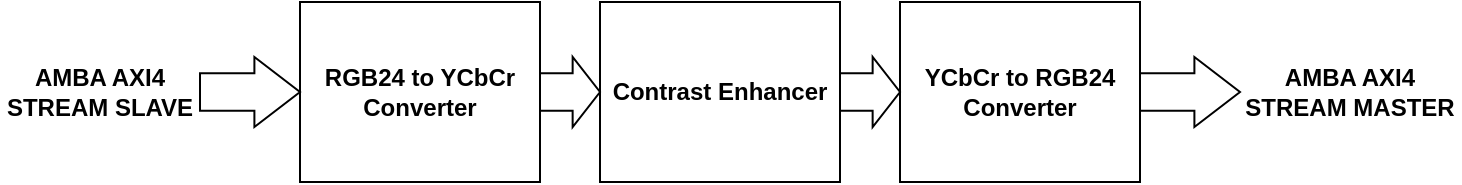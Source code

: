 <mxfile version="15.5.0" type="github" pages="4">
  <diagram id="62W4XJTX_VT2LggmOyYF" name="System Overview">
    <mxGraphModel dx="1732" dy="976" grid="1" gridSize="10" guides="1" tooltips="1" connect="1" arrows="1" fold="1" page="1" pageScale="1" pageWidth="827" pageHeight="1169" math="0" shadow="0">
      <root>
        <mxCell id="0" />
        <mxCell id="1" parent="0" />
        <mxCell id="_eUac5zgVEyXwvHSKixd-1" value="RGB24 to YCbCr&lt;br&gt;Converter" style="rounded=0;whiteSpace=wrap;html=1;fontStyle=1" parent="1" vertex="1">
          <mxGeometry x="180" y="370" width="120" height="90" as="geometry" />
        </mxCell>
        <mxCell id="_eUac5zgVEyXwvHSKixd-2" value="YCbCr to RGB24&lt;br&gt;Converter" style="rounded=0;whiteSpace=wrap;html=1;fontStyle=1" parent="1" vertex="1">
          <mxGeometry x="480" y="370" width="120" height="90" as="geometry" />
        </mxCell>
        <mxCell id="_eUac5zgVEyXwvHSKixd-3" value="Contrast Enhancer" style="rounded=0;whiteSpace=wrap;html=1;fontStyle=1" parent="1" vertex="1">
          <mxGeometry x="330" y="370" width="120" height="90" as="geometry" />
        </mxCell>
        <mxCell id="_eUac5zgVEyXwvHSKixd-5" value="" style="shape=singleArrow;whiteSpace=wrap;html=1;arrowWidth=0.533;arrowSize=0.456;" parent="1" vertex="1">
          <mxGeometry x="130" y="397.5" width="50" height="35" as="geometry" />
        </mxCell>
        <mxCell id="_eUac5zgVEyXwvHSKixd-7" value="" style="shape=singleArrow;whiteSpace=wrap;html=1;arrowWidth=0.533;arrowSize=0.456;" parent="1" vertex="1">
          <mxGeometry x="600" y="397.5" width="50" height="35" as="geometry" />
        </mxCell>
        <mxCell id="_eUac5zgVEyXwvHSKixd-8" value="" style="shape=singleArrow;whiteSpace=wrap;html=1;arrowWidth=0.533;arrowSize=0.456;" parent="1" vertex="1">
          <mxGeometry x="300" y="397.5" width="30" height="35" as="geometry" />
        </mxCell>
        <mxCell id="_eUac5zgVEyXwvHSKixd-9" value="" style="shape=singleArrow;whiteSpace=wrap;html=1;arrowWidth=0.533;arrowSize=0.456;" parent="1" vertex="1">
          <mxGeometry x="450" y="397.5" width="30" height="35" as="geometry" />
        </mxCell>
        <mxCell id="_eUac5zgVEyXwvHSKixd-10" value="AMBA AXI4&lt;br&gt;STREAM SLAVE" style="text;html=1;strokeColor=none;fillColor=none;align=center;verticalAlign=middle;whiteSpace=wrap;rounded=0;fontStyle=1" parent="1" vertex="1">
          <mxGeometry x="30" y="400" width="100" height="30" as="geometry" />
        </mxCell>
        <mxCell id="_eUac5zgVEyXwvHSKixd-11" value="AMBA AXI4&lt;br&gt;STREAM MASTER" style="text;html=1;strokeColor=none;fillColor=none;align=center;verticalAlign=middle;whiteSpace=wrap;rounded=0;fontStyle=1" parent="1" vertex="1">
          <mxGeometry x="650" y="400" width="110" height="30" as="geometry" />
        </mxCell>
      </root>
    </mxGraphModel>
  </diagram>
  <diagram id="2MRhwaW7Qucn92WVC5zs" name="RGB tp YCbCr Converter">
    <mxGraphModel dx="2559" dy="976" grid="1" gridSize="10" guides="1" tooltips="1" connect="1" arrows="1" fold="1" page="1" pageScale="1" pageWidth="827" pageHeight="1169" math="0" shadow="0">
      <root>
        <mxCell id="OV7oBd3ReCpXOeC64sAB-0" />
        <mxCell id="OV7oBd3ReCpXOeC64sAB-1" parent="OV7oBd3ReCpXOeC64sAB-0" />
        <mxCell id="OV7oBd3ReCpXOeC64sAB-58" value="" style="rounded=0;whiteSpace=wrap;html=1;fillColor=#FFFFFF;" parent="OV7oBd3ReCpXOeC64sAB-1" vertex="1">
          <mxGeometry x="460" y="50" width="200" height="720" as="geometry" />
        </mxCell>
        <mxCell id="OV7oBd3ReCpXOeC64sAB-57" value="" style="rounded=0;whiteSpace=wrap;html=1;fillColor=#FFFFFF;" parent="OV7oBd3ReCpXOeC64sAB-1" vertex="1">
          <mxGeometry x="240" y="50" width="220" height="720" as="geometry" />
        </mxCell>
        <mxCell id="OV7oBd3ReCpXOeC64sAB-56" value="" style="rounded=0;whiteSpace=wrap;html=1;fillColor=#FFFFFF;" parent="OV7oBd3ReCpXOeC64sAB-1" vertex="1">
          <mxGeometry x="-10" y="50" width="250" height="720" as="geometry" />
        </mxCell>
        <mxCell id="OV7oBd3ReCpXOeC64sAB-29" style="edgeStyle=orthogonalEdgeStyle;shape=flexArrow;rounded=0;orthogonalLoop=1;jettySize=auto;html=1;exitX=1;exitY=0.5;exitDx=0;exitDy=0;entryX=0.5;entryY=0;entryDx=0;entryDy=0;fillColor=default;" parent="OV7oBd3ReCpXOeC64sAB-1" source="exX1HpsoAYPAiWp6pFQq-0" target="OV7oBd3ReCpXOeC64sAB-28" edge="1">
          <mxGeometry relative="1" as="geometry" />
        </mxCell>
        <mxCell id="exX1HpsoAYPAiWp6pFQq-4" style="edgeStyle=orthogonalEdgeStyle;shape=flexArrow;rounded=0;orthogonalLoop=1;jettySize=auto;html=1;exitX=1;exitY=0.5;exitDx=0;exitDy=0;entryX=0;entryY=0.5;entryDx=0;entryDy=0;" edge="1" parent="OV7oBd3ReCpXOeC64sAB-1" source="OV7oBd3ReCpXOeC64sAB-4" target="exX1HpsoAYPAiWp6pFQq-0">
          <mxGeometry relative="1" as="geometry" />
        </mxCell>
        <mxCell id="OV7oBd3ReCpXOeC64sAB-4" value="X" style="ellipse;whiteSpace=wrap;html=1;aspect=fixed;fontStyle=1" parent="OV7oBd3ReCpXOeC64sAB-1" vertex="1">
          <mxGeometry x="150" y="290" width="40" height="40" as="geometry" />
        </mxCell>
        <mxCell id="OV7oBd3ReCpXOeC64sAB-27" style="edgeStyle=orthogonalEdgeStyle;shape=flexArrow;rounded=0;orthogonalLoop=1;jettySize=auto;html=1;exitX=1;exitY=0.5;exitDx=0;exitDy=0;entryX=0.5;entryY=0;entryDx=0;entryDy=0;fillColor=default;" parent="OV7oBd3ReCpXOeC64sAB-1" source="exX1HpsoAYPAiWp6pFQq-1" target="OV7oBd3ReCpXOeC64sAB-26" edge="1">
          <mxGeometry relative="1" as="geometry" />
        </mxCell>
        <mxCell id="exX1HpsoAYPAiWp6pFQq-5" style="edgeStyle=orthogonalEdgeStyle;shape=flexArrow;rounded=0;orthogonalLoop=1;jettySize=auto;html=1;exitX=1;exitY=0.5;exitDx=0;exitDy=0;entryX=0;entryY=0.5;entryDx=0;entryDy=0;" edge="1" parent="OV7oBd3ReCpXOeC64sAB-1" source="OV7oBd3ReCpXOeC64sAB-5" target="exX1HpsoAYPAiWp6pFQq-1">
          <mxGeometry relative="1" as="geometry" />
        </mxCell>
        <mxCell id="OV7oBd3ReCpXOeC64sAB-5" value="X" style="ellipse;whiteSpace=wrap;html=1;aspect=fixed;fontStyle=1" parent="OV7oBd3ReCpXOeC64sAB-1" vertex="1">
          <mxGeometry x="150" y="100" width="40" height="40" as="geometry" />
        </mxCell>
        <mxCell id="OV7oBd3ReCpXOeC64sAB-31" style="edgeStyle=orthogonalEdgeStyle;shape=flexArrow;rounded=0;orthogonalLoop=1;jettySize=auto;html=1;exitX=1;exitY=0.5;exitDx=0;exitDy=0;entryX=0.5;entryY=0;entryDx=0;entryDy=0;fillColor=default;" parent="OV7oBd3ReCpXOeC64sAB-1" source="exX1HpsoAYPAiWp6pFQq-2" target="OV7oBd3ReCpXOeC64sAB-30" edge="1">
          <mxGeometry relative="1" as="geometry" />
        </mxCell>
        <mxCell id="exX1HpsoAYPAiWp6pFQq-3" style="edgeStyle=orthogonalEdgeStyle;rounded=0;orthogonalLoop=1;jettySize=auto;html=1;exitX=1;exitY=0.5;exitDx=0;exitDy=0;entryX=0;entryY=0.5;entryDx=0;entryDy=0;shape=flexArrow;" edge="1" parent="OV7oBd3ReCpXOeC64sAB-1" source="OV7oBd3ReCpXOeC64sAB-6" target="exX1HpsoAYPAiWp6pFQq-2">
          <mxGeometry relative="1" as="geometry" />
        </mxCell>
        <mxCell id="OV7oBd3ReCpXOeC64sAB-6" value="X" style="ellipse;whiteSpace=wrap;html=1;aspect=fixed;fontStyle=1" parent="OV7oBd3ReCpXOeC64sAB-1" vertex="1">
          <mxGeometry x="150" y="550" width="40" height="40" as="geometry" />
        </mxCell>
        <mxCell id="OV7oBd3ReCpXOeC64sAB-14" style="edgeStyle=orthogonalEdgeStyle;rounded=0;orthogonalLoop=1;jettySize=auto;html=1;exitX=0.5;exitY=0;exitDx=0;exitDy=0;entryX=0.5;entryY=1;entryDx=0;entryDy=0;shape=flexArrow;" parent="OV7oBd3ReCpXOeC64sAB-1" source="OV7oBd3ReCpXOeC64sAB-8" target="OV7oBd3ReCpXOeC64sAB-6" edge="1">
          <mxGeometry relative="1" as="geometry">
            <Array as="points">
              <mxPoint x="35" y="630" />
              <mxPoint x="170" y="630" />
            </Array>
          </mxGeometry>
        </mxCell>
        <mxCell id="OV7oBd3ReCpXOeC64sAB-21" style="edgeStyle=orthogonalEdgeStyle;shape=flexArrow;rounded=0;orthogonalLoop=1;jettySize=auto;html=1;exitX=1;exitY=0.5;exitDx=0;exitDy=0;entryX=0;entryY=0.5;entryDx=0;entryDy=0;" parent="OV7oBd3ReCpXOeC64sAB-1" source="OV7oBd3ReCpXOeC64sAB-20" target="OV7oBd3ReCpXOeC64sAB-5" edge="1">
          <mxGeometry relative="1" as="geometry" />
        </mxCell>
        <mxCell id="OV7oBd3ReCpXOeC64sAB-20" value="ROM" style="rounded=0;whiteSpace=wrap;html=1;fillColor=#FFFFFF;fontStyle=1" parent="OV7oBd3ReCpXOeC64sAB-1" vertex="1">
          <mxGeometry x="70" y="100" width="50" height="40" as="geometry" />
        </mxCell>
        <mxCell id="OV7oBd3ReCpXOeC64sAB-23" style="edgeStyle=orthogonalEdgeStyle;shape=flexArrow;rounded=0;orthogonalLoop=1;jettySize=auto;html=1;exitX=1;exitY=0.5;exitDx=0;exitDy=0;entryX=0;entryY=0.5;entryDx=0;entryDy=0;" parent="OV7oBd3ReCpXOeC64sAB-1" source="OV7oBd3ReCpXOeC64sAB-22" target="OV7oBd3ReCpXOeC64sAB-4" edge="1">
          <mxGeometry relative="1" as="geometry" />
        </mxCell>
        <mxCell id="OV7oBd3ReCpXOeC64sAB-22" value="ROM" style="rounded=0;whiteSpace=wrap;html=1;fillColor=#FFFFFF;fontStyle=1" parent="OV7oBd3ReCpXOeC64sAB-1" vertex="1">
          <mxGeometry x="70" y="290" width="50" height="40" as="geometry" />
        </mxCell>
        <mxCell id="OV7oBd3ReCpXOeC64sAB-25" style="edgeStyle=orthogonalEdgeStyle;shape=flexArrow;rounded=0;orthogonalLoop=1;jettySize=auto;html=1;exitX=1;exitY=0.5;exitDx=0;exitDy=0;entryX=0;entryY=0.5;entryDx=0;entryDy=0;" parent="OV7oBd3ReCpXOeC64sAB-1" source="OV7oBd3ReCpXOeC64sAB-24" target="OV7oBd3ReCpXOeC64sAB-6" edge="1">
          <mxGeometry relative="1" as="geometry" />
        </mxCell>
        <mxCell id="OV7oBd3ReCpXOeC64sAB-24" value="ROM" style="rounded=0;whiteSpace=wrap;html=1;fillColor=#FFFFFF;fontStyle=1" parent="OV7oBd3ReCpXOeC64sAB-1" vertex="1">
          <mxGeometry x="70" y="550" width="50" height="40" as="geometry" />
        </mxCell>
        <mxCell id="OV7oBd3ReCpXOeC64sAB-33" style="edgeStyle=orthogonalEdgeStyle;shape=flexArrow;rounded=0;orthogonalLoop=1;jettySize=auto;html=1;exitX=1;exitY=0.5;exitDx=0;exitDy=0;entryX=0;entryY=0.5;entryDx=0;entryDy=0;fillColor=default;" parent="OV7oBd3ReCpXOeC64sAB-1" source="OV7oBd3ReCpXOeC64sAB-26" target="OV7oBd3ReCpXOeC64sAB-32" edge="1">
          <mxGeometry relative="1" as="geometry" />
        </mxCell>
        <mxCell id="OV7oBd3ReCpXOeC64sAB-26" value="+" style="ellipse;whiteSpace=wrap;html=1;aspect=fixed;fontStyle=1" parent="OV7oBd3ReCpXOeC64sAB-1" vertex="1">
          <mxGeometry x="360" y="160" width="40" height="40" as="geometry" />
        </mxCell>
        <mxCell id="OV7oBd3ReCpXOeC64sAB-35" style="edgeStyle=orthogonalEdgeStyle;shape=flexArrow;rounded=0;orthogonalLoop=1;jettySize=auto;html=1;exitX=1;exitY=0.5;exitDx=0;exitDy=0;entryX=0;entryY=0.5;entryDx=0;entryDy=0;fillColor=default;" parent="OV7oBd3ReCpXOeC64sAB-1" source="OV7oBd3ReCpXOeC64sAB-28" target="OV7oBd3ReCpXOeC64sAB-34" edge="1">
          <mxGeometry relative="1" as="geometry" />
        </mxCell>
        <mxCell id="OV7oBd3ReCpXOeC64sAB-28" value="+" style="ellipse;whiteSpace=wrap;html=1;aspect=fixed;fontStyle=1" parent="OV7oBd3ReCpXOeC64sAB-1" vertex="1">
          <mxGeometry x="360" y="350" width="40" height="40" as="geometry" />
        </mxCell>
        <mxCell id="OV7oBd3ReCpXOeC64sAB-37" style="edgeStyle=orthogonalEdgeStyle;shape=flexArrow;rounded=0;orthogonalLoop=1;jettySize=auto;html=1;exitX=1;exitY=0.5;exitDx=0;exitDy=0;entryX=0;entryY=0.5;entryDx=0;entryDy=0;fillColor=default;" parent="OV7oBd3ReCpXOeC64sAB-1" source="OV7oBd3ReCpXOeC64sAB-30" target="OV7oBd3ReCpXOeC64sAB-36" edge="1">
          <mxGeometry relative="1" as="geometry" />
        </mxCell>
        <mxCell id="OV7oBd3ReCpXOeC64sAB-30" value="+" style="ellipse;whiteSpace=wrap;html=1;aspect=fixed;fontStyle=1" parent="OV7oBd3ReCpXOeC64sAB-1" vertex="1">
          <mxGeometry x="360" y="610" width="40" height="40" as="geometry" />
        </mxCell>
        <mxCell id="OV7oBd3ReCpXOeC64sAB-59" style="edgeStyle=orthogonalEdgeStyle;shape=flexArrow;rounded=0;orthogonalLoop=1;jettySize=auto;html=1;exitX=1;exitY=0.5;exitDx=0;exitDy=0;fillColor=default;" parent="OV7oBd3ReCpXOeC64sAB-1" source="OV7oBd3ReCpXOeC64sAB-32" edge="1">
          <mxGeometry relative="1" as="geometry">
            <mxPoint x="700" y="180" as="targetPoint" />
          </mxGeometry>
        </mxCell>
        <mxCell id="OV7oBd3ReCpXOeC64sAB-32" value="FF" style="rounded=0;whiteSpace=wrap;html=1;fillColor=#FFFFFF;fontStyle=1" parent="OV7oBd3ReCpXOeC64sAB-1" vertex="1">
          <mxGeometry x="540" y="150" width="40" height="60" as="geometry" />
        </mxCell>
        <mxCell id="OV7oBd3ReCpXOeC64sAB-34" value="&lt;span&gt;FF&lt;/span&gt;" style="rounded=0;whiteSpace=wrap;html=1;fillColor=#FFFFFF;fontStyle=1" parent="OV7oBd3ReCpXOeC64sAB-1" vertex="1">
          <mxGeometry x="540" y="340" width="40" height="60" as="geometry" />
        </mxCell>
        <mxCell id="OV7oBd3ReCpXOeC64sAB-36" value="&lt;span&gt;FF&lt;/span&gt;" style="rounded=0;whiteSpace=wrap;html=1;fillColor=#FFFFFF;fontStyle=1" parent="OV7oBd3ReCpXOeC64sAB-1" vertex="1">
          <mxGeometry x="540" y="600" width="40" height="60" as="geometry" />
        </mxCell>
        <mxCell id="OV7oBd3ReCpXOeC64sAB-39" style="edgeStyle=orthogonalEdgeStyle;shape=flexArrow;rounded=0;orthogonalLoop=1;jettySize=auto;html=1;exitX=0.5;exitY=0;exitDx=0;exitDy=0;entryX=0.5;entryY=1;entryDx=0;entryDy=0;" parent="OV7oBd3ReCpXOeC64sAB-1" source="OV7oBd3ReCpXOeC64sAB-38" target="OV7oBd3ReCpXOeC64sAB-26" edge="1">
          <mxGeometry relative="1" as="geometry" />
        </mxCell>
        <mxCell id="OV7oBd3ReCpXOeC64sAB-38" value="" style="shape=trapezoid;perimeter=trapezoidPerimeter;whiteSpace=wrap;html=1;fixedSize=1;fillColor=#FFFFFF;rotation=90;" parent="OV7oBd3ReCpXOeC64sAB-1" vertex="1">
          <mxGeometry x="300" y="230" width="80" height="20" as="geometry" />
        </mxCell>
        <mxCell id="OV7oBd3ReCpXOeC64sAB-42" style="edgeStyle=orthogonalEdgeStyle;shape=flexArrow;rounded=0;orthogonalLoop=1;jettySize=auto;html=1;exitX=1;exitY=0.5;exitDx=0;exitDy=0;entryX=0.25;entryY=1;entryDx=0;entryDy=0;" parent="OV7oBd3ReCpXOeC64sAB-1" source="OV7oBd3ReCpXOeC64sAB-41" target="OV7oBd3ReCpXOeC64sAB-38" edge="1">
          <mxGeometry relative="1" as="geometry" />
        </mxCell>
        <mxCell id="OV7oBd3ReCpXOeC64sAB-41" value="0" style="rounded=0;whiteSpace=wrap;html=1;fillColor=#FFFFFF;fontStyle=1;strokeColor=none;" parent="OV7oBd3ReCpXOeC64sAB-1" vertex="1">
          <mxGeometry x="265" y="200" width="35" height="40" as="geometry" />
        </mxCell>
        <mxCell id="OV7oBd3ReCpXOeC64sAB-43" style="edgeStyle=orthogonalEdgeStyle;shape=flexArrow;rounded=0;orthogonalLoop=1;jettySize=auto;html=1;exitX=1;exitY=0.5;exitDx=0;exitDy=0;entryX=0.75;entryY=1;entryDx=0;entryDy=0;fillColor=default;" parent="OV7oBd3ReCpXOeC64sAB-1" source="OV7oBd3ReCpXOeC64sAB-26" target="OV7oBd3ReCpXOeC64sAB-38" edge="1">
          <mxGeometry relative="1" as="geometry">
            <Array as="points">
              <mxPoint x="420" y="180" />
              <mxPoint x="420" y="290" />
              <mxPoint x="290" y="290" />
              <mxPoint x="290" y="260" />
            </Array>
          </mxGeometry>
        </mxCell>
        <mxCell id="OV7oBd3ReCpXOeC64sAB-49" style="edgeStyle=orthogonalEdgeStyle;shape=flexArrow;rounded=0;orthogonalLoop=1;jettySize=auto;html=1;exitX=0.5;exitY=0;exitDx=0;exitDy=0;entryX=0.5;entryY=1;entryDx=0;entryDy=0;fillColor=default;" parent="OV7oBd3ReCpXOeC64sAB-1" source="OV7oBd3ReCpXOeC64sAB-45" target="OV7oBd3ReCpXOeC64sAB-28" edge="1">
          <mxGeometry relative="1" as="geometry" />
        </mxCell>
        <mxCell id="OV7oBd3ReCpXOeC64sAB-45" value="" style="shape=trapezoid;perimeter=trapezoidPerimeter;whiteSpace=wrap;html=1;fixedSize=1;fillColor=#FFFFFF;rotation=90;" parent="OV7oBd3ReCpXOeC64sAB-1" vertex="1">
          <mxGeometry x="300" y="420" width="80" height="20" as="geometry" />
        </mxCell>
        <mxCell id="OV7oBd3ReCpXOeC64sAB-46" style="edgeStyle=orthogonalEdgeStyle;shape=flexArrow;rounded=0;orthogonalLoop=1;jettySize=auto;html=1;exitX=1;exitY=0.5;exitDx=0;exitDy=0;entryX=0.25;entryY=1;entryDx=0;entryDy=0;" parent="OV7oBd3ReCpXOeC64sAB-1" source="OV7oBd3ReCpXOeC64sAB-47" target="OV7oBd3ReCpXOeC64sAB-45" edge="1">
          <mxGeometry relative="1" as="geometry" />
        </mxCell>
        <mxCell id="OV7oBd3ReCpXOeC64sAB-47" value="&lt;span&gt;128&lt;/span&gt;" style="rounded=0;whiteSpace=wrap;html=1;fillColor=#FFFFFF;fontStyle=1;strokeColor=none;" parent="OV7oBd3ReCpXOeC64sAB-1" vertex="1">
          <mxGeometry x="265" y="390" width="35" height="40" as="geometry" />
        </mxCell>
        <mxCell id="OV7oBd3ReCpXOeC64sAB-48" style="edgeStyle=orthogonalEdgeStyle;shape=flexArrow;rounded=0;orthogonalLoop=1;jettySize=auto;html=1;exitX=1;exitY=0.5;exitDx=0;exitDy=0;entryX=0.75;entryY=1;entryDx=0;entryDy=0;fillColor=default;" parent="OV7oBd3ReCpXOeC64sAB-1" target="OV7oBd3ReCpXOeC64sAB-45" edge="1">
          <mxGeometry relative="1" as="geometry">
            <mxPoint x="400.0" y="370" as="sourcePoint" />
            <Array as="points">
              <mxPoint x="420" y="370" />
              <mxPoint x="420" y="480" />
              <mxPoint x="290" y="480" />
              <mxPoint x="290" y="450" />
            </Array>
          </mxGeometry>
        </mxCell>
        <mxCell id="OV7oBd3ReCpXOeC64sAB-55" style="edgeStyle=orthogonalEdgeStyle;shape=flexArrow;rounded=0;orthogonalLoop=1;jettySize=auto;html=1;exitX=0.5;exitY=0;exitDx=0;exitDy=0;entryX=0.5;entryY=1;entryDx=0;entryDy=0;fillColor=default;" parent="OV7oBd3ReCpXOeC64sAB-1" source="OV7oBd3ReCpXOeC64sAB-51" target="OV7oBd3ReCpXOeC64sAB-30" edge="1">
          <mxGeometry relative="1" as="geometry" />
        </mxCell>
        <mxCell id="OV7oBd3ReCpXOeC64sAB-51" value="" style="shape=trapezoid;perimeter=trapezoidPerimeter;whiteSpace=wrap;html=1;fixedSize=1;fillColor=#FFFFFF;rotation=90;" parent="OV7oBd3ReCpXOeC64sAB-1" vertex="1">
          <mxGeometry x="300" y="680" width="80" height="20" as="geometry" />
        </mxCell>
        <mxCell id="OV7oBd3ReCpXOeC64sAB-52" style="edgeStyle=orthogonalEdgeStyle;shape=flexArrow;rounded=0;orthogonalLoop=1;jettySize=auto;html=1;exitX=1;exitY=0.5;exitDx=0;exitDy=0;entryX=0.25;entryY=1;entryDx=0;entryDy=0;" parent="OV7oBd3ReCpXOeC64sAB-1" source="OV7oBd3ReCpXOeC64sAB-53" target="OV7oBd3ReCpXOeC64sAB-51" edge="1">
          <mxGeometry relative="1" as="geometry" />
        </mxCell>
        <mxCell id="OV7oBd3ReCpXOeC64sAB-53" value="&lt;span&gt;128&lt;/span&gt;" style="rounded=0;whiteSpace=wrap;html=1;fillColor=#FFFFFF;fontStyle=1;strokeColor=none;" parent="OV7oBd3ReCpXOeC64sAB-1" vertex="1">
          <mxGeometry x="265" y="650" width="35" height="40" as="geometry" />
        </mxCell>
        <mxCell id="OV7oBd3ReCpXOeC64sAB-54" style="edgeStyle=orthogonalEdgeStyle;shape=flexArrow;rounded=0;orthogonalLoop=1;jettySize=auto;html=1;exitX=1;exitY=0.5;exitDx=0;exitDy=0;entryX=0.75;entryY=1;entryDx=0;entryDy=0;fillColor=default;" parent="OV7oBd3ReCpXOeC64sAB-1" target="OV7oBd3ReCpXOeC64sAB-51" edge="1">
          <mxGeometry relative="1" as="geometry">
            <mxPoint x="400.0" y="630" as="sourcePoint" />
            <Array as="points">
              <mxPoint x="420" y="630" />
              <mxPoint x="420" y="740" />
              <mxPoint x="290" y="740" />
              <mxPoint x="290" y="710" />
            </Array>
          </mxGeometry>
        </mxCell>
        <mxCell id="OV7oBd3ReCpXOeC64sAB-15" style="edgeStyle=orthogonalEdgeStyle;rounded=0;orthogonalLoop=1;jettySize=auto;html=1;exitX=0.5;exitY=0;exitDx=0;exitDy=0;entryX=0.5;entryY=1;entryDx=0;entryDy=0;shape=flexArrow;fillColor=default;" parent="OV7oBd3ReCpXOeC64sAB-1" source="OV7oBd3ReCpXOeC64sAB-8" target="OV7oBd3ReCpXOeC64sAB-4" edge="1">
          <mxGeometry relative="1" as="geometry">
            <Array as="points">
              <mxPoint x="35" y="370" />
              <mxPoint x="170" y="370" />
            </Array>
          </mxGeometry>
        </mxCell>
        <mxCell id="OV7oBd3ReCpXOeC64sAB-16" style="edgeStyle=orthogonalEdgeStyle;rounded=0;orthogonalLoop=1;jettySize=auto;html=1;exitX=0.5;exitY=0;exitDx=0;exitDy=0;entryX=0.5;entryY=1;entryDx=0;entryDy=0;shape=flexArrow;fillColor=default;" parent="OV7oBd3ReCpXOeC64sAB-1" source="OV7oBd3ReCpXOeC64sAB-8" target="OV7oBd3ReCpXOeC64sAB-5" edge="1">
          <mxGeometry relative="1" as="geometry">
            <Array as="points">
              <mxPoint x="35" y="180" />
              <mxPoint x="170" y="180" />
            </Array>
          </mxGeometry>
        </mxCell>
        <mxCell id="OV7oBd3ReCpXOeC64sAB-60" style="edgeStyle=orthogonalEdgeStyle;shape=flexArrow;rounded=0;orthogonalLoop=1;jettySize=auto;html=1;exitX=1;exitY=0.5;exitDx=0;exitDy=0;fillColor=default;" parent="OV7oBd3ReCpXOeC64sAB-1" edge="1">
          <mxGeometry relative="1" as="geometry">
            <mxPoint x="700" y="369.5" as="targetPoint" />
            <mxPoint x="580" y="369.5" as="sourcePoint" />
          </mxGeometry>
        </mxCell>
        <mxCell id="OV7oBd3ReCpXOeC64sAB-61" style="edgeStyle=orthogonalEdgeStyle;shape=flexArrow;rounded=0;orthogonalLoop=1;jettySize=auto;html=1;exitX=1;exitY=0.5;exitDx=0;exitDy=0;fillColor=default;" parent="OV7oBd3ReCpXOeC64sAB-1" edge="1">
          <mxGeometry relative="1" as="geometry">
            <mxPoint x="700" y="629.5" as="targetPoint" />
            <mxPoint x="580" y="629.5" as="sourcePoint" />
          </mxGeometry>
        </mxCell>
        <mxCell id="OV7oBd3ReCpXOeC64sAB-62" value="Stage 1&lt;br&gt;Multiplication" style="text;html=1;strokeColor=none;fillColor=none;align=center;verticalAlign=middle;whiteSpace=wrap;rounded=0;fontStyle=1" parent="OV7oBd3ReCpXOeC64sAB-1" vertex="1">
          <mxGeometry x="85" y="60" width="60" height="30" as="geometry" />
        </mxCell>
        <mxCell id="OV7oBd3ReCpXOeC64sAB-63" value="Stage 2&lt;br&gt;Accumulation" style="text;html=1;strokeColor=none;fillColor=none;align=center;verticalAlign=middle;whiteSpace=wrap;rounded=0;fontStyle=1" parent="OV7oBd3ReCpXOeC64sAB-1" vertex="1">
          <mxGeometry x="320" y="60" width="60" height="30" as="geometry" />
        </mxCell>
        <mxCell id="OV7oBd3ReCpXOeC64sAB-64" value="Stage 3&lt;br&gt;output register" style="text;html=1;strokeColor=none;fillColor=none;align=center;verticalAlign=middle;whiteSpace=wrap;rounded=0;fontStyle=1" parent="OV7oBd3ReCpXOeC64sAB-1" vertex="1">
          <mxGeometry x="510" y="60" width="100" height="30" as="geometry" />
        </mxCell>
        <mxCell id="OV7oBd3ReCpXOeC64sAB-65" value="" style="group;rotation=90;" parent="OV7oBd3ReCpXOeC64sAB-1" vertex="1" connectable="0">
          <mxGeometry x="-160" y="580" width="50" height="100" as="geometry" />
        </mxCell>
        <mxCell id="OV7oBd3ReCpXOeC64sAB-7" value="" style="rounded=0;whiteSpace=wrap;html=1;movable=1;resizable=1;rotatable=1;deletable=1;editable=1;connectable=1;rotation=90;" parent="OV7oBd3ReCpXOeC64sAB-65" vertex="1">
          <mxGeometry width="50" height="100" as="geometry" />
        </mxCell>
        <mxCell id="OV7oBd3ReCpXOeC64sAB-8" value="" style="rounded=0;whiteSpace=wrap;html=1;fillColor=#FF0000;movable=1;resizable=1;rotatable=1;deletable=1;editable=1;connectable=1;rotation=90;" parent="OV7oBd3ReCpXOeC64sAB-65" vertex="1">
          <mxGeometry x="40" y="40" width="50" height="20" as="geometry" />
        </mxCell>
        <mxCell id="OV7oBd3ReCpXOeC64sAB-9" value="" style="rounded=0;whiteSpace=wrap;html=1;fillColor=#08CC49;movable=1;resizable=1;rotatable=1;deletable=1;editable=1;connectable=1;rotation=90;" parent="OV7oBd3ReCpXOeC64sAB-65" vertex="1">
          <mxGeometry x="20" y="40" width="50" height="20" as="geometry" />
        </mxCell>
        <mxCell id="OV7oBd3ReCpXOeC64sAB-10" value="" style="rounded=0;whiteSpace=wrap;html=1;fillColor=#0000FF;movable=1;resizable=1;rotatable=1;deletable=1;editable=1;connectable=1;rotation=90;" parent="OV7oBd3ReCpXOeC64sAB-65" vertex="1">
          <mxGeometry y="40" width="50" height="20" as="geometry" />
        </mxCell>
        <mxCell id="OV7oBd3ReCpXOeC64sAB-11" value="" style="rounded=0;whiteSpace=wrap;html=1;fillColor=#FF0000;movable=1;resizable=1;rotatable=1;deletable=1;editable=1;connectable=1;rotation=90;" parent="OV7oBd3ReCpXOeC64sAB-65" vertex="1">
          <mxGeometry x="-20" y="40" width="50" height="20" as="geometry" />
        </mxCell>
        <mxCell id="OV7oBd3ReCpXOeC64sAB-12" value="" style="rounded=0;whiteSpace=wrap;html=1;fillColor=#08CC49;movable=1;resizable=1;rotatable=1;deletable=1;editable=1;connectable=1;rotation=90;" parent="OV7oBd3ReCpXOeC64sAB-65" vertex="1">
          <mxGeometry x="-40" y="40" width="50" height="20" as="geometry" />
        </mxCell>
        <mxCell id="OV7oBd3ReCpXOeC64sAB-66" value="Input Data" style="text;html=1;strokeColor=none;fillColor=none;align=center;verticalAlign=middle;whiteSpace=wrap;rounded=0;fontStyle=1" parent="OV7oBd3ReCpXOeC64sAB-1" vertex="1">
          <mxGeometry x="-165" y="555" width="60" height="30" as="geometry" />
        </mxCell>
        <mxCell id="OV7oBd3ReCpXOeC64sAB-67" value="Output&lt;br&gt;Data" style="text;html=1;strokeColor=none;fillColor=none;align=center;verticalAlign=middle;whiteSpace=wrap;rounded=0;fontStyle=1" parent="OV7oBd3ReCpXOeC64sAB-1" vertex="1">
          <mxGeometry x="700" y="90" width="60" height="30" as="geometry" />
        </mxCell>
        <mxCell id="OV7oBd3ReCpXOeC64sAB-68" value="Y" style="text;html=1;strokeColor=none;fillColor=none;align=center;verticalAlign=middle;whiteSpace=wrap;rounded=0;fontStyle=1" parent="OV7oBd3ReCpXOeC64sAB-1" vertex="1">
          <mxGeometry x="707" y="165" width="33" height="30" as="geometry" />
        </mxCell>
        <mxCell id="OV7oBd3ReCpXOeC64sAB-69" value="Cb" style="text;html=1;strokeColor=none;fillColor=none;align=center;verticalAlign=middle;whiteSpace=wrap;rounded=0;fontStyle=1" parent="OV7oBd3ReCpXOeC64sAB-1" vertex="1">
          <mxGeometry x="707" y="355" width="33" height="30" as="geometry" />
        </mxCell>
        <mxCell id="OV7oBd3ReCpXOeC64sAB-70" value="Cr" style="text;html=1;strokeColor=none;fillColor=none;align=center;verticalAlign=middle;whiteSpace=wrap;rounded=0;fontStyle=1" parent="OV7oBd3ReCpXOeC64sAB-1" vertex="1">
          <mxGeometry x="707" y="615" width="33" height="30" as="geometry" />
        </mxCell>
        <mxCell id="exX1HpsoAYPAiWp6pFQq-0" value="&lt;span&gt;FF&lt;/span&gt;" style="rounded=0;whiteSpace=wrap;html=1;fillColor=#FFFFFF;fontStyle=1" vertex="1" parent="OV7oBd3ReCpXOeC64sAB-1">
          <mxGeometry x="220" y="280" width="35" height="60" as="geometry" />
        </mxCell>
        <mxCell id="exX1HpsoAYPAiWp6pFQq-1" value="&lt;span&gt;FF&lt;/span&gt;" style="rounded=0;whiteSpace=wrap;html=1;fillColor=#FFFFFF;fontStyle=1" vertex="1" parent="OV7oBd3ReCpXOeC64sAB-1">
          <mxGeometry x="220" y="90" width="35" height="60" as="geometry" />
        </mxCell>
        <mxCell id="exX1HpsoAYPAiWp6pFQq-2" value="&lt;span&gt;FF&lt;/span&gt;" style="rounded=0;whiteSpace=wrap;html=1;fillColor=#FFFFFF;fontStyle=1" vertex="1" parent="OV7oBd3ReCpXOeC64sAB-1">
          <mxGeometry x="220" y="540" width="35" height="60" as="geometry" />
        </mxCell>
      </root>
    </mxGraphModel>
  </diagram>
  <diagram id="2TS_JyzDmBpRAPCjpPBp" name="Contrast Enhancer">
    <mxGraphModel dx="1194" dy="673" grid="1" gridSize="10" guides="1" tooltips="1" connect="1" arrows="1" fold="1" page="1" pageScale="1" pageWidth="827" pageHeight="1169" math="0" shadow="0">
      <root>
        <mxCell id="jssQyL1aiOnOmbMHSLf9-0" />
        <mxCell id="jssQyL1aiOnOmbMHSLf9-1" parent="jssQyL1aiOnOmbMHSLf9-0" />
        <mxCell id="jssQyL1aiOnOmbMHSLf9-16" value="" style="rounded=0;whiteSpace=wrap;html=1;" vertex="1" parent="jssQyL1aiOnOmbMHSLf9-1">
          <mxGeometry x="130" y="285" width="330" height="295" as="geometry" />
        </mxCell>
        <mxCell id="jssQyL1aiOnOmbMHSLf9-3" style="edgeStyle=orthogonalEdgeStyle;shape=flexArrow;rounded=0;orthogonalLoop=1;jettySize=auto;html=1;exitX=1;exitY=0.5;exitDx=0;exitDy=0;fillColor=default;" edge="1" parent="jssQyL1aiOnOmbMHSLf9-1" source="jssQyL1aiOnOmbMHSLf9-2">
          <mxGeometry relative="1" as="geometry">
            <mxPoint x="350" y="340.286" as="targetPoint" />
          </mxGeometry>
        </mxCell>
        <mxCell id="jssQyL1aiOnOmbMHSLf9-2" value="BLOCK&lt;br&gt;ROM" style="rounded=0;whiteSpace=wrap;html=1;" vertex="1" parent="jssQyL1aiOnOmbMHSLf9-1">
          <mxGeometry x="170" y="300" width="120" height="80" as="geometry" />
        </mxCell>
        <mxCell id="jssQyL1aiOnOmbMHSLf9-4" style="edgeStyle=orthogonalEdgeStyle;shape=flexArrow;rounded=0;orthogonalLoop=1;jettySize=auto;html=1;fillColor=default;" edge="1" parent="jssQyL1aiOnOmbMHSLf9-1">
          <mxGeometry relative="1" as="geometry">
            <mxPoint x="170" y="340" as="targetPoint" />
            <mxPoint x="110" y="340" as="sourcePoint" />
          </mxGeometry>
        </mxCell>
        <mxCell id="jssQyL1aiOnOmbMHSLf9-5" style="edgeStyle=orthogonalEdgeStyle;shape=flexArrow;rounded=0;orthogonalLoop=1;jettySize=auto;html=1;exitX=1;exitY=0.5;exitDx=0;exitDy=0;fillColor=default;" edge="1" parent="jssQyL1aiOnOmbMHSLf9-1" source="jssQyL1aiOnOmbMHSLf9-6">
          <mxGeometry relative="1" as="geometry">
            <mxPoint x="490" y="440.286" as="targetPoint" />
          </mxGeometry>
        </mxCell>
        <mxCell id="jssQyL1aiOnOmbMHSLf9-6" value="FF" style="rounded=0;whiteSpace=wrap;html=1;" vertex="1" parent="jssQyL1aiOnOmbMHSLf9-1">
          <mxGeometry x="350" y="410" width="40" height="60" as="geometry" />
        </mxCell>
        <mxCell id="jssQyL1aiOnOmbMHSLf9-7" style="edgeStyle=orthogonalEdgeStyle;shape=flexArrow;rounded=0;orthogonalLoop=1;jettySize=auto;html=1;fillColor=default;entryX=0;entryY=0.5;entryDx=0;entryDy=0;" edge="1" parent="jssQyL1aiOnOmbMHSLf9-1" target="jssQyL1aiOnOmbMHSLf9-6">
          <mxGeometry relative="1" as="geometry">
            <mxPoint x="310" y="440" as="targetPoint" />
            <mxPoint x="110" y="440" as="sourcePoint" />
          </mxGeometry>
        </mxCell>
        <mxCell id="jssQyL1aiOnOmbMHSLf9-8" style="edgeStyle=orthogonalEdgeStyle;shape=flexArrow;rounded=0;orthogonalLoop=1;jettySize=auto;html=1;exitX=1;exitY=0.5;exitDx=0;exitDy=0;fillColor=default;" edge="1" parent="jssQyL1aiOnOmbMHSLf9-1" source="jssQyL1aiOnOmbMHSLf9-9">
          <mxGeometry relative="1" as="geometry">
            <mxPoint x="490" y="540.286" as="targetPoint" />
          </mxGeometry>
        </mxCell>
        <mxCell id="jssQyL1aiOnOmbMHSLf9-9" value="FF" style="rounded=0;whiteSpace=wrap;html=1;" vertex="1" parent="jssQyL1aiOnOmbMHSLf9-1">
          <mxGeometry x="350" y="510" width="40" height="60" as="geometry" />
        </mxCell>
        <mxCell id="jssQyL1aiOnOmbMHSLf9-10" style="edgeStyle=orthogonalEdgeStyle;shape=flexArrow;rounded=0;orthogonalLoop=1;jettySize=auto;html=1;fillColor=default;entryX=0;entryY=0.5;entryDx=0;entryDy=0;" edge="1" parent="jssQyL1aiOnOmbMHSLf9-1" target="jssQyL1aiOnOmbMHSLf9-9">
          <mxGeometry relative="1" as="geometry">
            <mxPoint x="310" y="540" as="targetPoint" />
            <mxPoint x="110" y="540" as="sourcePoint" />
          </mxGeometry>
        </mxCell>
        <mxCell id="jssQyL1aiOnOmbMHSLf9-11" value="addr" style="text;html=1;strokeColor=none;fillColor=none;align=center;verticalAlign=middle;whiteSpace=wrap;rounded=0;" vertex="1" parent="jssQyL1aiOnOmbMHSLf9-1">
          <mxGeometry x="120" y="300" width="60" height="30" as="geometry" />
        </mxCell>
        <mxCell id="jssQyL1aiOnOmbMHSLf9-13" value="data out" style="text;html=1;strokeColor=none;fillColor=none;align=center;verticalAlign=middle;whiteSpace=wrap;rounded=0;" vertex="1" parent="jssQyL1aiOnOmbMHSLf9-1">
          <mxGeometry x="290" y="300" width="60" height="30" as="geometry" />
        </mxCell>
        <mxCell id="jssQyL1aiOnOmbMHSLf9-14" style="edgeStyle=orthogonalEdgeStyle;shape=flexArrow;rounded=0;orthogonalLoop=1;jettySize=auto;html=1;exitX=1;exitY=0.5;exitDx=0;exitDy=0;fillColor=default;" edge="1" parent="jssQyL1aiOnOmbMHSLf9-1" source="jssQyL1aiOnOmbMHSLf9-15">
          <mxGeometry relative="1" as="geometry">
            <mxPoint x="490" y="340.286" as="targetPoint" />
          </mxGeometry>
        </mxCell>
        <mxCell id="jssQyL1aiOnOmbMHSLf9-15" value="FF" style="rounded=0;whiteSpace=wrap;html=1;" vertex="1" parent="jssQyL1aiOnOmbMHSLf9-1">
          <mxGeometry x="350" y="310" width="40" height="60" as="geometry" />
        </mxCell>
        <mxCell id="Vm_zVBnC7V-oMDPBUOkE-0" value="Y" style="text;html=1;strokeColor=none;fillColor=none;align=center;verticalAlign=middle;whiteSpace=wrap;rounded=0;fontStyle=1" vertex="1" parent="jssQyL1aiOnOmbMHSLf9-1">
          <mxGeometry x="490" y="325" width="33" height="30" as="geometry" />
        </mxCell>
        <mxCell id="Vm_zVBnC7V-oMDPBUOkE-1" value="Cb" style="text;html=1;strokeColor=none;fillColor=none;align=center;verticalAlign=middle;whiteSpace=wrap;rounded=0;fontStyle=1" vertex="1" parent="jssQyL1aiOnOmbMHSLf9-1">
          <mxGeometry x="490" y="425" width="33" height="30" as="geometry" />
        </mxCell>
        <mxCell id="Vm_zVBnC7V-oMDPBUOkE-2" value="Cr" style="text;html=1;strokeColor=none;fillColor=none;align=center;verticalAlign=middle;whiteSpace=wrap;rounded=0;fontStyle=1" vertex="1" parent="jssQyL1aiOnOmbMHSLf9-1">
          <mxGeometry x="490" y="525" width="33" height="30" as="geometry" />
        </mxCell>
        <mxCell id="Vm_zVBnC7V-oMDPBUOkE-3" value="Y" style="text;html=1;strokeColor=none;fillColor=none;align=center;verticalAlign=middle;whiteSpace=wrap;rounded=0;fontStyle=1" vertex="1" parent="jssQyL1aiOnOmbMHSLf9-1">
          <mxGeometry x="70" y="325" width="33" height="30" as="geometry" />
        </mxCell>
        <mxCell id="Vm_zVBnC7V-oMDPBUOkE-4" value="Cb" style="text;html=1;strokeColor=none;fillColor=none;align=center;verticalAlign=middle;whiteSpace=wrap;rounded=0;fontStyle=1" vertex="1" parent="jssQyL1aiOnOmbMHSLf9-1">
          <mxGeometry x="70" y="425" width="33" height="30" as="geometry" />
        </mxCell>
        <mxCell id="Vm_zVBnC7V-oMDPBUOkE-5" value="Cr" style="text;html=1;strokeColor=none;fillColor=none;align=center;verticalAlign=middle;whiteSpace=wrap;rounded=0;fontStyle=1" vertex="1" parent="jssQyL1aiOnOmbMHSLf9-1">
          <mxGeometry x="70" y="525" width="33" height="30" as="geometry" />
        </mxCell>
      </root>
    </mxGraphModel>
  </diagram>
  <diagram id="e8Ai0m3_E3CvKk2sz4ID" name="YCbCr to RGB Converter">
    <mxGraphModel dx="1732" dy="976" grid="1" gridSize="10" guides="1" tooltips="1" connect="1" arrows="1" fold="1" page="1" pageScale="1" pageWidth="827" pageHeight="1169" math="0" shadow="0">
      <root>
        <mxCell id="Agx9gOYEIYwXAENaALaG-0" />
        <mxCell id="Agx9gOYEIYwXAENaALaG-1" parent="Agx9gOYEIYwXAENaALaG-0" />
        <mxCell id="hm9p5jVbVj66g7Z56Q35-44" style="edgeStyle=orthogonalEdgeStyle;shape=flexArrow;rounded=0;orthogonalLoop=1;jettySize=auto;html=1;exitX=1;exitY=0.5;exitDx=0;exitDy=0;entryX=0;entryY=0.5;entryDx=0;entryDy=0;fillColor=default;" edge="1" parent="Agx9gOYEIYwXAENaALaG-1" source="hm9p5jVbVj66g7Z56Q35-4" target="hm9p5jVbVj66g7Z56Q35-18">
          <mxGeometry relative="1" as="geometry" />
        </mxCell>
        <mxCell id="hm9p5jVbVj66g7Z56Q35-4" value="X" style="ellipse;whiteSpace=wrap;html=1;aspect=fixed;fontStyle=1" vertex="1" parent="Agx9gOYEIYwXAENaALaG-1">
          <mxGeometry x="350" y="300" width="40" height="40" as="geometry" />
        </mxCell>
        <mxCell id="hm9p5jVbVj66g7Z56Q35-5" style="edgeStyle=orthogonalEdgeStyle;shape=flexArrow;rounded=0;orthogonalLoop=1;jettySize=auto;html=1;exitX=1;exitY=0.5;exitDx=0;exitDy=0;entryX=0.5;entryY=0;entryDx=0;entryDy=0;fillColor=default;" edge="1" parent="Agx9gOYEIYwXAENaALaG-1" source="hm9p5jVbVj66g7Z56Q35-7" target="hm9p5jVbVj66g7Z56Q35-54">
          <mxGeometry relative="1" as="geometry">
            <mxPoint x="355" y="110" as="sourcePoint" />
            <mxPoint x="480" y="150" as="targetPoint" />
          </mxGeometry>
        </mxCell>
        <mxCell id="hm9p5jVbVj66g7Z56Q35-7" value="X" style="ellipse;whiteSpace=wrap;html=1;aspect=fixed;fontStyle=1" vertex="1" parent="Agx9gOYEIYwXAENaALaG-1">
          <mxGeometry x="350" y="180" width="40" height="40" as="geometry" />
        </mxCell>
        <mxCell id="hm9p5jVbVj66g7Z56Q35-11" style="edgeStyle=orthogonalEdgeStyle;shape=flexArrow;rounded=0;orthogonalLoop=1;jettySize=auto;html=1;exitX=1;exitY=0.5;exitDx=0;exitDy=0;entryX=0;entryY=0.5;entryDx=0;entryDy=0;" edge="1" parent="Agx9gOYEIYwXAENaALaG-1" source="hm9p5jVbVj66g7Z56Q35-12" target="hm9p5jVbVj66g7Z56Q35-7">
          <mxGeometry relative="1" as="geometry" />
        </mxCell>
        <mxCell id="hm9p5jVbVj66g7Z56Q35-12" value="ROM" style="rounded=0;whiteSpace=wrap;html=1;fillColor=#FFFFFF;fontStyle=1" vertex="1" parent="Agx9gOYEIYwXAENaALaG-1">
          <mxGeometry x="270" y="180" width="50" height="40" as="geometry" />
        </mxCell>
        <mxCell id="hm9p5jVbVj66g7Z56Q35-13" style="edgeStyle=orthogonalEdgeStyle;shape=flexArrow;rounded=0;orthogonalLoop=1;jettySize=auto;html=1;exitX=1;exitY=0.5;exitDx=0;exitDy=0;entryX=0;entryY=0.5;entryDx=0;entryDy=0;" edge="1" parent="Agx9gOYEIYwXAENaALaG-1" source="hm9p5jVbVj66g7Z56Q35-14" target="hm9p5jVbVj66g7Z56Q35-4">
          <mxGeometry relative="1" as="geometry" />
        </mxCell>
        <mxCell id="hm9p5jVbVj66g7Z56Q35-14" value="ROM" style="rounded=0;whiteSpace=wrap;html=1;fillColor=#FFFFFF;fontStyle=1" vertex="1" parent="Agx9gOYEIYwXAENaALaG-1">
          <mxGeometry x="270" y="300" width="50" height="40" as="geometry" />
        </mxCell>
        <mxCell id="hm9p5jVbVj66g7Z56Q35-43" style="edgeStyle=orthogonalEdgeStyle;shape=flexArrow;rounded=0;orthogonalLoop=1;jettySize=auto;html=1;exitX=0.5;exitY=1;exitDx=0;exitDy=0;entryX=0.5;entryY=0;entryDx=0;entryDy=0;fillColor=default;" edge="1" parent="Agx9gOYEIYwXAENaALaG-1" source="hm9p5jVbVj66g7Z56Q35-18" target="hm9p5jVbVj66g7Z56Q35-42">
          <mxGeometry relative="1" as="geometry" />
        </mxCell>
        <mxCell id="hm9p5jVbVj66g7Z56Q35-18" value="+" style="ellipse;whiteSpace=wrap;html=1;aspect=fixed;fontStyle=1" vertex="1" parent="Agx9gOYEIYwXAENaALaG-1">
          <mxGeometry x="460" y="300" width="40" height="40" as="geometry" />
        </mxCell>
        <mxCell id="hm9p5jVbVj66g7Z56Q35-53" style="edgeStyle=orthogonalEdgeStyle;shape=flexArrow;rounded=0;orthogonalLoop=1;jettySize=auto;html=1;exitX=0.5;exitY=1;exitDx=0;exitDy=0;entryX=0.5;entryY=0;entryDx=0;entryDy=0;fillColor=default;" edge="1" parent="Agx9gOYEIYwXAENaALaG-1" source="hm9p5jVbVj66g7Z56Q35-42" target="hm9p5jVbVj66g7Z56Q35-51">
          <mxGeometry relative="1" as="geometry" />
        </mxCell>
        <mxCell id="hm9p5jVbVj66g7Z56Q35-42" value="&lt;span&gt;FF&lt;/span&gt;" style="rounded=0;whiteSpace=wrap;html=1;fillColor=#FFFFFF;fontStyle=1" vertex="1" parent="Agx9gOYEIYwXAENaALaG-1">
          <mxGeometry x="447.5" y="380" width="65" height="30" as="geometry" />
        </mxCell>
        <mxCell id="hm9p5jVbVj66g7Z56Q35-46" style="edgeStyle=orthogonalEdgeStyle;shape=flexArrow;rounded=0;orthogonalLoop=1;jettySize=auto;html=1;exitX=1;exitY=0.5;exitDx=0;exitDy=0;entryX=0;entryY=0.5;entryDx=0;entryDy=0;fillColor=default;" edge="1" parent="Agx9gOYEIYwXAENaALaG-1" source="hm9p5jVbVj66g7Z56Q35-47" target="hm9p5jVbVj66g7Z56Q35-51">
          <mxGeometry relative="1" as="geometry" />
        </mxCell>
        <mxCell id="hm9p5jVbVj66g7Z56Q35-47" value="X" style="ellipse;whiteSpace=wrap;html=1;aspect=fixed;fontStyle=1" vertex="1" parent="Agx9gOYEIYwXAENaALaG-1">
          <mxGeometry x="350" y="450" width="40" height="40" as="geometry" />
        </mxCell>
        <mxCell id="hm9p5jVbVj66g7Z56Q35-48" style="edgeStyle=orthogonalEdgeStyle;shape=flexArrow;rounded=0;orthogonalLoop=1;jettySize=auto;html=1;exitX=1;exitY=0.5;exitDx=0;exitDy=0;entryX=0;entryY=0.5;entryDx=0;entryDy=0;" edge="1" parent="Agx9gOYEIYwXAENaALaG-1" source="hm9p5jVbVj66g7Z56Q35-49" target="hm9p5jVbVj66g7Z56Q35-47">
          <mxGeometry relative="1" as="geometry" />
        </mxCell>
        <mxCell id="hm9p5jVbVj66g7Z56Q35-49" value="ROM" style="rounded=0;whiteSpace=wrap;html=1;fillColor=#FFFFFF;fontStyle=1" vertex="1" parent="Agx9gOYEIYwXAENaALaG-1">
          <mxGeometry x="270" y="450" width="50" height="40" as="geometry" />
        </mxCell>
        <mxCell id="hm9p5jVbVj66g7Z56Q35-50" style="edgeStyle=orthogonalEdgeStyle;shape=flexArrow;rounded=0;orthogonalLoop=1;jettySize=auto;html=1;exitX=0.5;exitY=1;exitDx=0;exitDy=0;entryX=0.5;entryY=0;entryDx=0;entryDy=0;fillColor=default;" edge="1" parent="Agx9gOYEIYwXAENaALaG-1" source="hm9p5jVbVj66g7Z56Q35-51" target="hm9p5jVbVj66g7Z56Q35-52">
          <mxGeometry relative="1" as="geometry" />
        </mxCell>
        <mxCell id="hm9p5jVbVj66g7Z56Q35-51" value="+" style="ellipse;whiteSpace=wrap;html=1;aspect=fixed;fontStyle=1" vertex="1" parent="Agx9gOYEIYwXAENaALaG-1">
          <mxGeometry x="460" y="450" width="40" height="40" as="geometry" />
        </mxCell>
        <mxCell id="zEWSLa4BnYxG3SpautSB-7" style="edgeStyle=orthogonalEdgeStyle;shape=flexArrow;rounded=0;orthogonalLoop=1;jettySize=auto;html=1;exitX=0.5;exitY=1;exitDx=0;exitDy=0;entryX=0.5;entryY=1;entryDx=0;entryDy=0;fillColor=default;" edge="1" parent="Agx9gOYEIYwXAENaALaG-1" source="hm9p5jVbVj66g7Z56Q35-52" target="wzNyN2wo3w7Hj08cBfP4-6">
          <mxGeometry relative="1" as="geometry">
            <mxPoint x="535.0" y="580" as="targetPoint" />
          </mxGeometry>
        </mxCell>
        <mxCell id="hm9p5jVbVj66g7Z56Q35-52" value="&lt;span&gt;FF&lt;/span&gt;" style="rounded=0;whiteSpace=wrap;html=1;fillColor=#FFFFFF;fontStyle=1" vertex="1" parent="Agx9gOYEIYwXAENaALaG-1">
          <mxGeometry x="447.5" y="530" width="65" height="30" as="geometry" />
        </mxCell>
        <mxCell id="hm9p5jVbVj66g7Z56Q35-55" style="edgeStyle=orthogonalEdgeStyle;shape=flexArrow;rounded=0;orthogonalLoop=1;jettySize=auto;html=1;exitX=0.5;exitY=1;exitDx=0;exitDy=0;entryX=0.5;entryY=0;entryDx=0;entryDy=0;fillColor=default;" edge="1" parent="Agx9gOYEIYwXAENaALaG-1" source="hm9p5jVbVj66g7Z56Q35-54" target="hm9p5jVbVj66g7Z56Q35-18">
          <mxGeometry relative="1" as="geometry" />
        </mxCell>
        <mxCell id="hm9p5jVbVj66g7Z56Q35-54" value="&lt;span&gt;FF&lt;/span&gt;" style="rounded=0;whiteSpace=wrap;html=1;fillColor=#FFFFFF;fontStyle=1" vertex="1" parent="Agx9gOYEIYwXAENaALaG-1">
          <mxGeometry x="447.5" y="240" width="65" height="30" as="geometry" />
        </mxCell>
        <mxCell id="hm9p5jVbVj66g7Z56Q35-57" style="edgeStyle=orthogonalEdgeStyle;shape=flexArrow;rounded=0;orthogonalLoop=1;jettySize=auto;html=1;entryX=0.5;entryY=1;entryDx=0;entryDy=0;fillColor=default;" edge="1" parent="Agx9gOYEIYwXAENaALaG-1" target="hm9p5jVbVj66g7Z56Q35-7">
          <mxGeometry relative="1" as="geometry">
            <mxPoint x="150" y="255" as="sourcePoint" />
          </mxGeometry>
        </mxCell>
        <mxCell id="hm9p5jVbVj66g7Z56Q35-59" style="edgeStyle=orthogonalEdgeStyle;shape=flexArrow;rounded=0;orthogonalLoop=1;jettySize=auto;html=1;exitX=1;exitY=0.5;exitDx=0;exitDy=0;entryX=0.5;entryY=1;entryDx=0;entryDy=0;fillColor=default;" edge="1" parent="Agx9gOYEIYwXAENaALaG-1" source="hm9p5jVbVj66g7Z56Q35-58" target="hm9p5jVbVj66g7Z56Q35-4">
          <mxGeometry relative="1" as="geometry" />
        </mxCell>
        <mxCell id="hm9p5jVbVj66g7Z56Q35-58" value="FF" style="rounded=0;whiteSpace=wrap;html=1;fontStyle=1" vertex="1" parent="Agx9gOYEIYwXAENaALaG-1">
          <mxGeometry x="270" y="350" width="30" height="60" as="geometry" />
        </mxCell>
        <mxCell id="hm9p5jVbVj66g7Z56Q35-61" style="edgeStyle=orthogonalEdgeStyle;shape=flexArrow;rounded=0;orthogonalLoop=1;jettySize=auto;html=1;exitX=1;exitY=0.5;exitDx=0;exitDy=0;fillColor=default;" edge="1" parent="Agx9gOYEIYwXAENaALaG-1" source="hm9p5jVbVj66g7Z56Q35-60" target="hm9p5jVbVj66g7Z56Q35-47">
          <mxGeometry relative="1" as="geometry">
            <Array as="points">
              <mxPoint x="370" y="530" />
            </Array>
          </mxGeometry>
        </mxCell>
        <mxCell id="hm9p5jVbVj66g7Z56Q35-60" value="FF" style="rounded=0;whiteSpace=wrap;html=1;fontStyle=1" vertex="1" parent="Agx9gOYEIYwXAENaALaG-1">
          <mxGeometry x="270" y="500" width="30" height="60" as="geometry" />
        </mxCell>
        <mxCell id="hm9p5jVbVj66g7Z56Q35-62" value="FF" style="rounded=0;whiteSpace=wrap;html=1;fontStyle=1" vertex="1" parent="Agx9gOYEIYwXAENaALaG-1">
          <mxGeometry x="300" y="500" width="30" height="60" as="geometry" />
        </mxCell>
        <mxCell id="hm9p5jVbVj66g7Z56Q35-64" style="edgeStyle=orthogonalEdgeStyle;shape=flexArrow;rounded=0;orthogonalLoop=1;jettySize=auto;html=1;entryX=0;entryY=0.5;entryDx=0;entryDy=0;fillColor=default;exitX=1;exitY=0.5;exitDx=0;exitDy=0;" edge="1" parent="Agx9gOYEIYwXAENaALaG-1" source="hm9p5jVbVj66g7Z56Q35-67" target="hm9p5jVbVj66g7Z56Q35-58">
          <mxGeometry relative="1" as="geometry">
            <mxPoint x="170" y="380" as="sourcePoint" />
          </mxGeometry>
        </mxCell>
        <mxCell id="hm9p5jVbVj66g7Z56Q35-66" style="edgeStyle=orthogonalEdgeStyle;shape=flexArrow;rounded=0;orthogonalLoop=1;jettySize=auto;html=1;exitX=1;exitY=0.5;exitDx=0;exitDy=0;entryX=0;entryY=0.5;entryDx=0;entryDy=0;fillColor=default;" edge="1" parent="Agx9gOYEIYwXAENaALaG-1" source="hm9p5jVbVj66g7Z56Q35-68" target="hm9p5jVbVj66g7Z56Q35-60">
          <mxGeometry relative="1" as="geometry">
            <mxPoint x="170" y="530" as="sourcePoint" />
          </mxGeometry>
        </mxCell>
        <mxCell id="hm9p5jVbVj66g7Z56Q35-67" value="+" style="ellipse;whiteSpace=wrap;html=1;aspect=fixed;fontStyle=1" vertex="1" parent="Agx9gOYEIYwXAENaALaG-1">
          <mxGeometry x="190" y="360" width="40" height="40" as="geometry" />
        </mxCell>
        <mxCell id="hm9p5jVbVj66g7Z56Q35-68" value="+" style="ellipse;whiteSpace=wrap;html=1;aspect=fixed;fontStyle=1" vertex="1" parent="Agx9gOYEIYwXAENaALaG-1">
          <mxGeometry x="190" y="510" width="40" height="40" as="geometry" />
        </mxCell>
        <mxCell id="hm9p5jVbVj66g7Z56Q35-70" style="edgeStyle=orthogonalEdgeStyle;shape=flexArrow;rounded=0;orthogonalLoop=1;jettySize=auto;html=1;exitX=0.5;exitY=0;exitDx=0;exitDy=0;entryX=0.5;entryY=1;entryDx=0;entryDy=0;fillColor=default;" edge="1" parent="Agx9gOYEIYwXAENaALaG-1" source="hm9p5jVbVj66g7Z56Q35-69" target="hm9p5jVbVj66g7Z56Q35-67">
          <mxGeometry relative="1" as="geometry" />
        </mxCell>
        <mxCell id="hm9p5jVbVj66g7Z56Q35-69" value="-128" style="rounded=0;whiteSpace=wrap;html=1;fontStyle=1;fillColor=none;strokeColor=none;" vertex="1" parent="Agx9gOYEIYwXAENaALaG-1">
          <mxGeometry x="195" y="430" width="30" height="20" as="geometry" />
        </mxCell>
        <mxCell id="hm9p5jVbVj66g7Z56Q35-72" style="edgeStyle=orthogonalEdgeStyle;shape=flexArrow;rounded=0;orthogonalLoop=1;jettySize=auto;html=1;exitX=0.5;exitY=0;exitDx=0;exitDy=0;entryX=0.5;entryY=1;entryDx=0;entryDy=0;fillColor=default;" edge="1" parent="Agx9gOYEIYwXAENaALaG-1" source="hm9p5jVbVj66g7Z56Q35-71" target="hm9p5jVbVj66g7Z56Q35-68">
          <mxGeometry relative="1" as="geometry" />
        </mxCell>
        <mxCell id="hm9p5jVbVj66g7Z56Q35-71" value="-128" style="rounded=0;whiteSpace=wrap;html=1;fontStyle=1;fillColor=none;strokeColor=none;" vertex="1" parent="Agx9gOYEIYwXAENaALaG-1">
          <mxGeometry x="195" y="584" width="30" height="20" as="geometry" />
        </mxCell>
        <mxCell id="hm9p5jVbVj66g7Z56Q35-74" style="edgeStyle=orthogonalEdgeStyle;shape=flexArrow;rounded=0;orthogonalLoop=1;jettySize=auto;html=1;exitX=1;exitY=0.5;exitDx=0;exitDy=0;entryX=0;entryY=0.5;entryDx=0;entryDy=0;fillColor=default;" edge="1" parent="Agx9gOYEIYwXAENaALaG-1" target="hm9p5jVbVj66g7Z56Q35-67">
          <mxGeometry relative="1" as="geometry">
            <mxPoint x="150" y="380" as="sourcePoint" />
          </mxGeometry>
        </mxCell>
        <mxCell id="hm9p5jVbVj66g7Z56Q35-76" style="edgeStyle=orthogonalEdgeStyle;shape=flexArrow;rounded=0;orthogonalLoop=1;jettySize=auto;html=1;exitX=1;exitY=0.5;exitDx=0;exitDy=0;entryX=0;entryY=0.5;entryDx=0;entryDy=0;fillColor=default;" edge="1" parent="Agx9gOYEIYwXAENaALaG-1" target="hm9p5jVbVj66g7Z56Q35-68">
          <mxGeometry relative="1" as="geometry">
            <mxPoint x="150" y="530" as="sourcePoint" />
          </mxGeometry>
        </mxCell>
        <mxCell id="WOZ4GD0fQ6HNaElhBizj-0" value="Y" style="text;html=1;strokeColor=none;fillColor=none;align=center;verticalAlign=middle;whiteSpace=wrap;rounded=0;fontStyle=1" vertex="1" parent="Agx9gOYEIYwXAENaALaG-1">
          <mxGeometry x="110" y="240" width="33" height="30" as="geometry" />
        </mxCell>
        <mxCell id="WOZ4GD0fQ6HNaElhBizj-1" value="Cb" style="text;html=1;strokeColor=none;fillColor=none;align=center;verticalAlign=middle;whiteSpace=wrap;rounded=0;fontStyle=1" vertex="1" parent="Agx9gOYEIYwXAENaALaG-1">
          <mxGeometry x="110" y="365" width="33" height="30" as="geometry" />
        </mxCell>
        <mxCell id="WOZ4GD0fQ6HNaElhBizj-2" value="Cr" style="text;html=1;strokeColor=none;fillColor=none;align=center;verticalAlign=middle;whiteSpace=wrap;rounded=0;fontStyle=1" vertex="1" parent="Agx9gOYEIYwXAENaALaG-1">
          <mxGeometry x="110" y="515" width="33" height="30" as="geometry" />
        </mxCell>
        <mxCell id="YJUe9lGqxc42dpTdeF7h-0" value="Output Data" style="text;html=1;strokeColor=none;fillColor=none;align=center;verticalAlign=middle;whiteSpace=wrap;rounded=0;fontStyle=1" vertex="1" parent="Agx9gOYEIYwXAENaALaG-1">
          <mxGeometry x="640" y="565" width="60" height="30" as="geometry" />
        </mxCell>
        <mxCell id="wzNyN2wo3w7Hj08cBfP4-0" value="" style="group;rotation=90;" vertex="1" connectable="0" parent="Agx9gOYEIYwXAENaALaG-1">
          <mxGeometry x="560" y="530" width="50" height="100" as="geometry" />
        </mxCell>
        <mxCell id="wzNyN2wo3w7Hj08cBfP4-1" value="" style="rounded=0;whiteSpace=wrap;html=1;movable=1;resizable=1;rotatable=1;deletable=1;editable=1;connectable=1;rotation=90;" vertex="1" parent="wzNyN2wo3w7Hj08cBfP4-0">
          <mxGeometry width="50" height="100" as="geometry" />
        </mxCell>
        <mxCell id="wzNyN2wo3w7Hj08cBfP4-2" value="" style="rounded=0;whiteSpace=wrap;html=1;fillColor=#FF0000;movable=1;resizable=1;rotatable=1;deletable=1;editable=1;connectable=1;rotation=90;" vertex="1" parent="wzNyN2wo3w7Hj08cBfP4-0">
          <mxGeometry x="40" y="40" width="50" height="20" as="geometry" />
        </mxCell>
        <mxCell id="wzNyN2wo3w7Hj08cBfP4-3" value="" style="rounded=0;whiteSpace=wrap;html=1;fillColor=#08CC49;movable=1;resizable=1;rotatable=1;deletable=1;editable=1;connectable=1;rotation=90;" vertex="1" parent="wzNyN2wo3w7Hj08cBfP4-0">
          <mxGeometry x="20" y="40" width="50" height="20" as="geometry" />
        </mxCell>
        <mxCell id="wzNyN2wo3w7Hj08cBfP4-4" value="" style="rounded=0;whiteSpace=wrap;html=1;fillColor=#0000FF;movable=1;resizable=1;rotatable=1;deletable=1;editable=1;connectable=1;rotation=90;" vertex="1" parent="wzNyN2wo3w7Hj08cBfP4-0">
          <mxGeometry y="40" width="50" height="20" as="geometry" />
        </mxCell>
        <mxCell id="wzNyN2wo3w7Hj08cBfP4-5" value="" style="rounded=0;whiteSpace=wrap;html=1;fillColor=#FF0000;movable=1;resizable=1;rotatable=1;deletable=1;editable=1;connectable=1;rotation=90;" vertex="1" parent="wzNyN2wo3w7Hj08cBfP4-0">
          <mxGeometry x="-20" y="40" width="50" height="20" as="geometry" />
        </mxCell>
        <mxCell id="wzNyN2wo3w7Hj08cBfP4-6" value="" style="rounded=0;whiteSpace=wrap;html=1;fillColor=#08CC49;movable=1;resizable=1;rotatable=1;deletable=1;editable=1;connectable=1;rotation=90;" vertex="1" parent="wzNyN2wo3w7Hj08cBfP4-0">
          <mxGeometry x="-40" y="40" width="50" height="20" as="geometry" />
        </mxCell>
      </root>
    </mxGraphModel>
  </diagram>
</mxfile>
